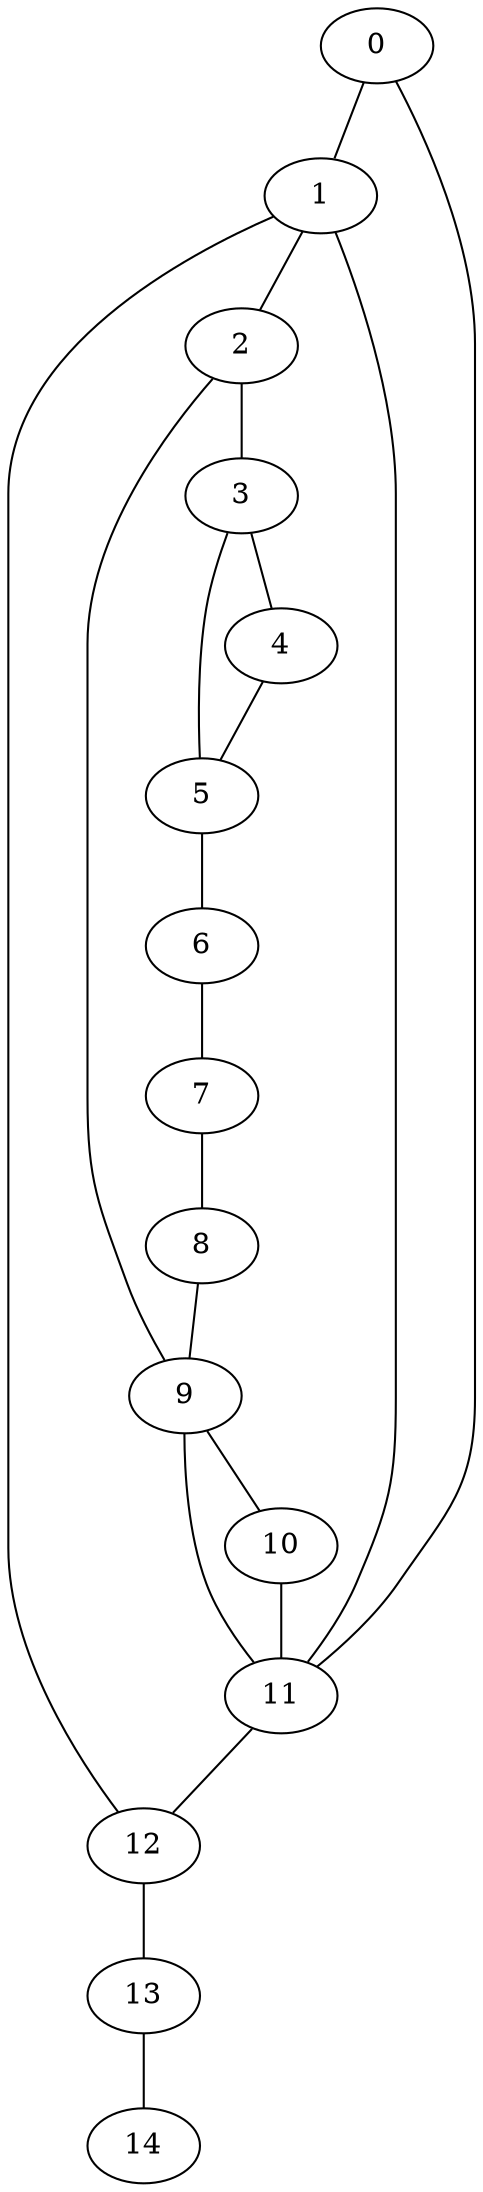 graph G {
  "0";
  "1";
  "2";
  "3";
  "4";
  "5";
  "6";
  "7";
  "8";
  "9";
  "10";
  "11";
  "12";
  "13";
  "14";
    "3" -- "4";
    "12" -- "13";
    "8" -- "9";
    "9" -- "11";
    "11" -- "0";
    "13" -- "14";
    "12" -- "1";
    "4" -- "5";
    "5" -- "6";
    "0" -- "1";
    "9" -- "10";
    "1" -- "2";
    "10" -- "11";
    "11" -- "1";
    "6" -- "7";
    "3" -- "5";
    "2" -- "3";
    "11" -- "12";
    "2" -- "9";
    "7" -- "8";
}
